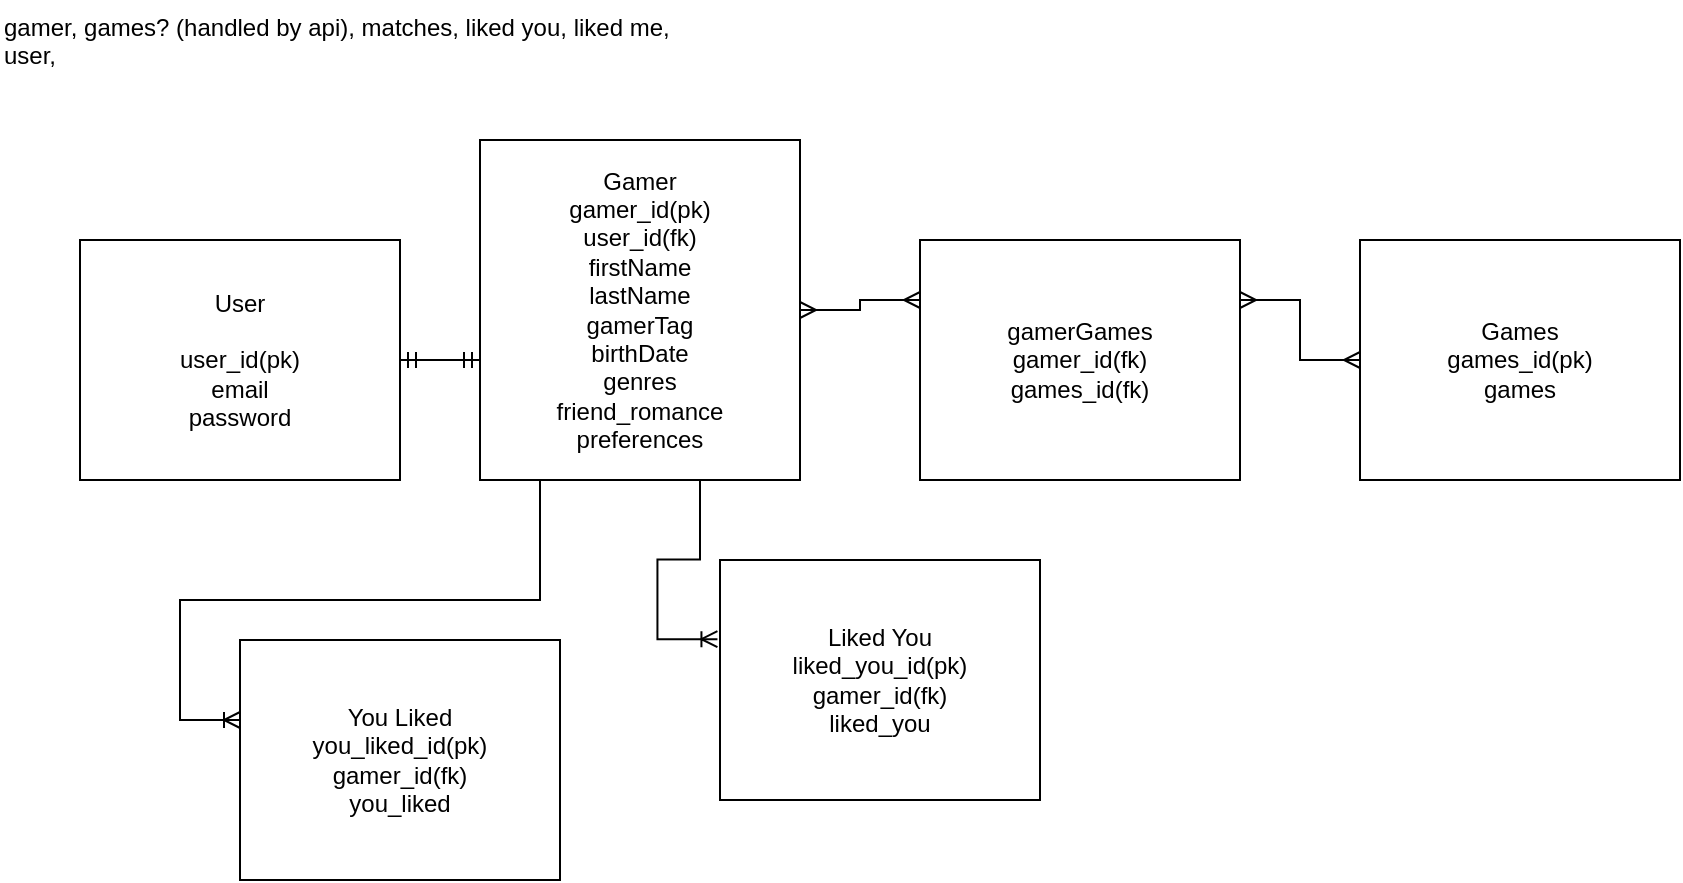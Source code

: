 <mxfile version="21.3.4" type="device">
  <diagram name="Page-1" id="XJ1ZkM-qjGJ42IzvbAsi">
    <mxGraphModel dx="936" dy="483" grid="1" gridSize="10" guides="1" tooltips="1" connect="1" arrows="1" fold="1" page="1" pageScale="1" pageWidth="850" pageHeight="1100" math="0" shadow="0">
      <root>
        <mxCell id="0" />
        <mxCell id="1" parent="0" />
        <mxCell id="8MtfA58x22x18pHc_ZFs-1" value="&lt;span id=&quot;docs-internal-guid-e8bd23b9-7fff-a295-cead-702f7f2e3db3&quot;&gt;&lt;/span&gt;&lt;span id=&quot;docs-internal-guid-e8bd23b9-7fff-a295-cead-702f7f2e3db3&quot;&gt;&lt;/span&gt;" style="text;html=1;align=center;verticalAlign=middle;resizable=0;points=[];autosize=1;strokeColor=none;fillColor=none;" vertex="1" parent="1">
          <mxGeometry x="220" y="40" width="20" height="10" as="geometry" />
        </mxCell>
        <mxCell id="8MtfA58x22x18pHc_ZFs-9" value="gamer, games? (handled by api), matches, liked you, liked me, user," style="text;whiteSpace=wrap;html=1;" vertex="1" parent="1">
          <mxGeometry width="360" height="40" as="geometry" />
        </mxCell>
        <mxCell id="8MtfA58x22x18pHc_ZFs-10" value="User&lt;br&gt;&lt;br&gt;user_id(pk)&lt;br&gt;&lt;div style=&quot;&quot;&gt;email&lt;/div&gt;&lt;div style=&quot;&quot;&gt;password&lt;/div&gt;" style="rounded=0;whiteSpace=wrap;html=1;align=center;" vertex="1" parent="1">
          <mxGeometry x="40" y="120" width="160" height="120" as="geometry" />
        </mxCell>
        <mxCell id="8MtfA58x22x18pHc_ZFs-11" value="Gamer&lt;br&gt;gamer_id(pk)&lt;br&gt;user_id(fk)&lt;br&gt;firstName&lt;br&gt;lastName&lt;br&gt;gamerTag&lt;br&gt;birthDate&lt;br&gt;genres&lt;br&gt;friend_romance&lt;br&gt;preferences" style="rounded=0;whiteSpace=wrap;html=1;" vertex="1" parent="1">
          <mxGeometry x="240" y="70" width="160" height="170" as="geometry" />
        </mxCell>
        <mxCell id="8MtfA58x22x18pHc_ZFs-12" value="Games&lt;br&gt;games_id(pk)&lt;br&gt;games" style="rounded=0;whiteSpace=wrap;html=1;" vertex="1" parent="1">
          <mxGeometry x="680" y="120" width="160" height="120" as="geometry" />
        </mxCell>
        <mxCell id="8MtfA58x22x18pHc_ZFs-13" value="gamerGames&lt;br&gt;gamer_id(fk)&lt;br&gt;games_id(fk)" style="rounded=0;whiteSpace=wrap;html=1;" vertex="1" parent="1">
          <mxGeometry x="460" y="120" width="160" height="120" as="geometry" />
        </mxCell>
        <mxCell id="8MtfA58x22x18pHc_ZFs-19" value="" style="edgeStyle=entityRelationEdgeStyle;fontSize=12;html=1;endArrow=ERmany;startArrow=ERmany;rounded=0;exitX=1;exitY=0.5;exitDx=0;exitDy=0;entryX=0;entryY=0.25;entryDx=0;entryDy=0;" edge="1" parent="1" source="8MtfA58x22x18pHc_ZFs-11" target="8MtfA58x22x18pHc_ZFs-13">
          <mxGeometry width="100" height="100" relative="1" as="geometry">
            <mxPoint x="360" y="420" as="sourcePoint" />
            <mxPoint x="460" y="320" as="targetPoint" />
          </mxGeometry>
        </mxCell>
        <mxCell id="8MtfA58x22x18pHc_ZFs-20" value="" style="edgeStyle=entityRelationEdgeStyle;fontSize=12;html=1;endArrow=ERmany;startArrow=ERmany;rounded=0;entryX=0;entryY=0.5;entryDx=0;entryDy=0;exitX=1;exitY=0.25;exitDx=0;exitDy=0;" edge="1" parent="1" source="8MtfA58x22x18pHc_ZFs-13" target="8MtfA58x22x18pHc_ZFs-12">
          <mxGeometry width="100" height="100" relative="1" as="geometry">
            <mxPoint x="620" y="320" as="sourcePoint" />
            <mxPoint x="720" y="220" as="targetPoint" />
          </mxGeometry>
        </mxCell>
        <mxCell id="8MtfA58x22x18pHc_ZFs-21" value="" style="edgeStyle=entityRelationEdgeStyle;fontSize=12;html=1;endArrow=ERmandOne;startArrow=ERmandOne;rounded=0;exitX=1;exitY=0.5;exitDx=0;exitDy=0;" edge="1" parent="1" source="8MtfA58x22x18pHc_ZFs-10">
          <mxGeometry width="100" height="100" relative="1" as="geometry">
            <mxPoint x="290" y="380" as="sourcePoint" />
            <mxPoint x="240" y="180" as="targetPoint" />
          </mxGeometry>
        </mxCell>
        <mxCell id="8MtfA58x22x18pHc_ZFs-27" value="You Liked&lt;br&gt;you_liked_id(pk)&lt;br&gt;gamer_id(fk)&lt;br&gt;you_liked" style="rounded=0;whiteSpace=wrap;html=1;" vertex="1" parent="1">
          <mxGeometry x="120" y="320" width="160" height="120" as="geometry" />
        </mxCell>
        <mxCell id="8MtfA58x22x18pHc_ZFs-28" value="" style="edgeStyle=entityRelationEdgeStyle;fontSize=12;html=1;endArrow=ERoneToMany;rounded=0;" edge="1" parent="1">
          <mxGeometry width="100" height="100" relative="1" as="geometry">
            <mxPoint x="240" y="240" as="sourcePoint" />
            <mxPoint x="120" y="360" as="targetPoint" />
          </mxGeometry>
        </mxCell>
        <mxCell id="8MtfA58x22x18pHc_ZFs-29" value="Liked You&lt;br&gt;liked_you_id(pk)&lt;br&gt;gamer_id(fk)&lt;br&gt;liked_you" style="rounded=0;whiteSpace=wrap;html=1;" vertex="1" parent="1">
          <mxGeometry x="360" y="280" width="160" height="120" as="geometry" />
        </mxCell>
        <mxCell id="8MtfA58x22x18pHc_ZFs-32" value="" style="edgeStyle=entityRelationEdgeStyle;fontSize=12;html=1;endArrow=ERoneToMany;rounded=0;entryX=-0.008;entryY=0.33;entryDx=0;entryDy=0;entryPerimeter=0;exitX=0.5;exitY=1;exitDx=0;exitDy=0;" edge="1" parent="1" source="8MtfA58x22x18pHc_ZFs-11" target="8MtfA58x22x18pHc_ZFs-29">
          <mxGeometry width="100" height="100" relative="1" as="geometry">
            <mxPoint x="330" y="300" as="sourcePoint" />
            <mxPoint x="30" y="500" as="targetPoint" />
          </mxGeometry>
        </mxCell>
      </root>
    </mxGraphModel>
  </diagram>
</mxfile>
